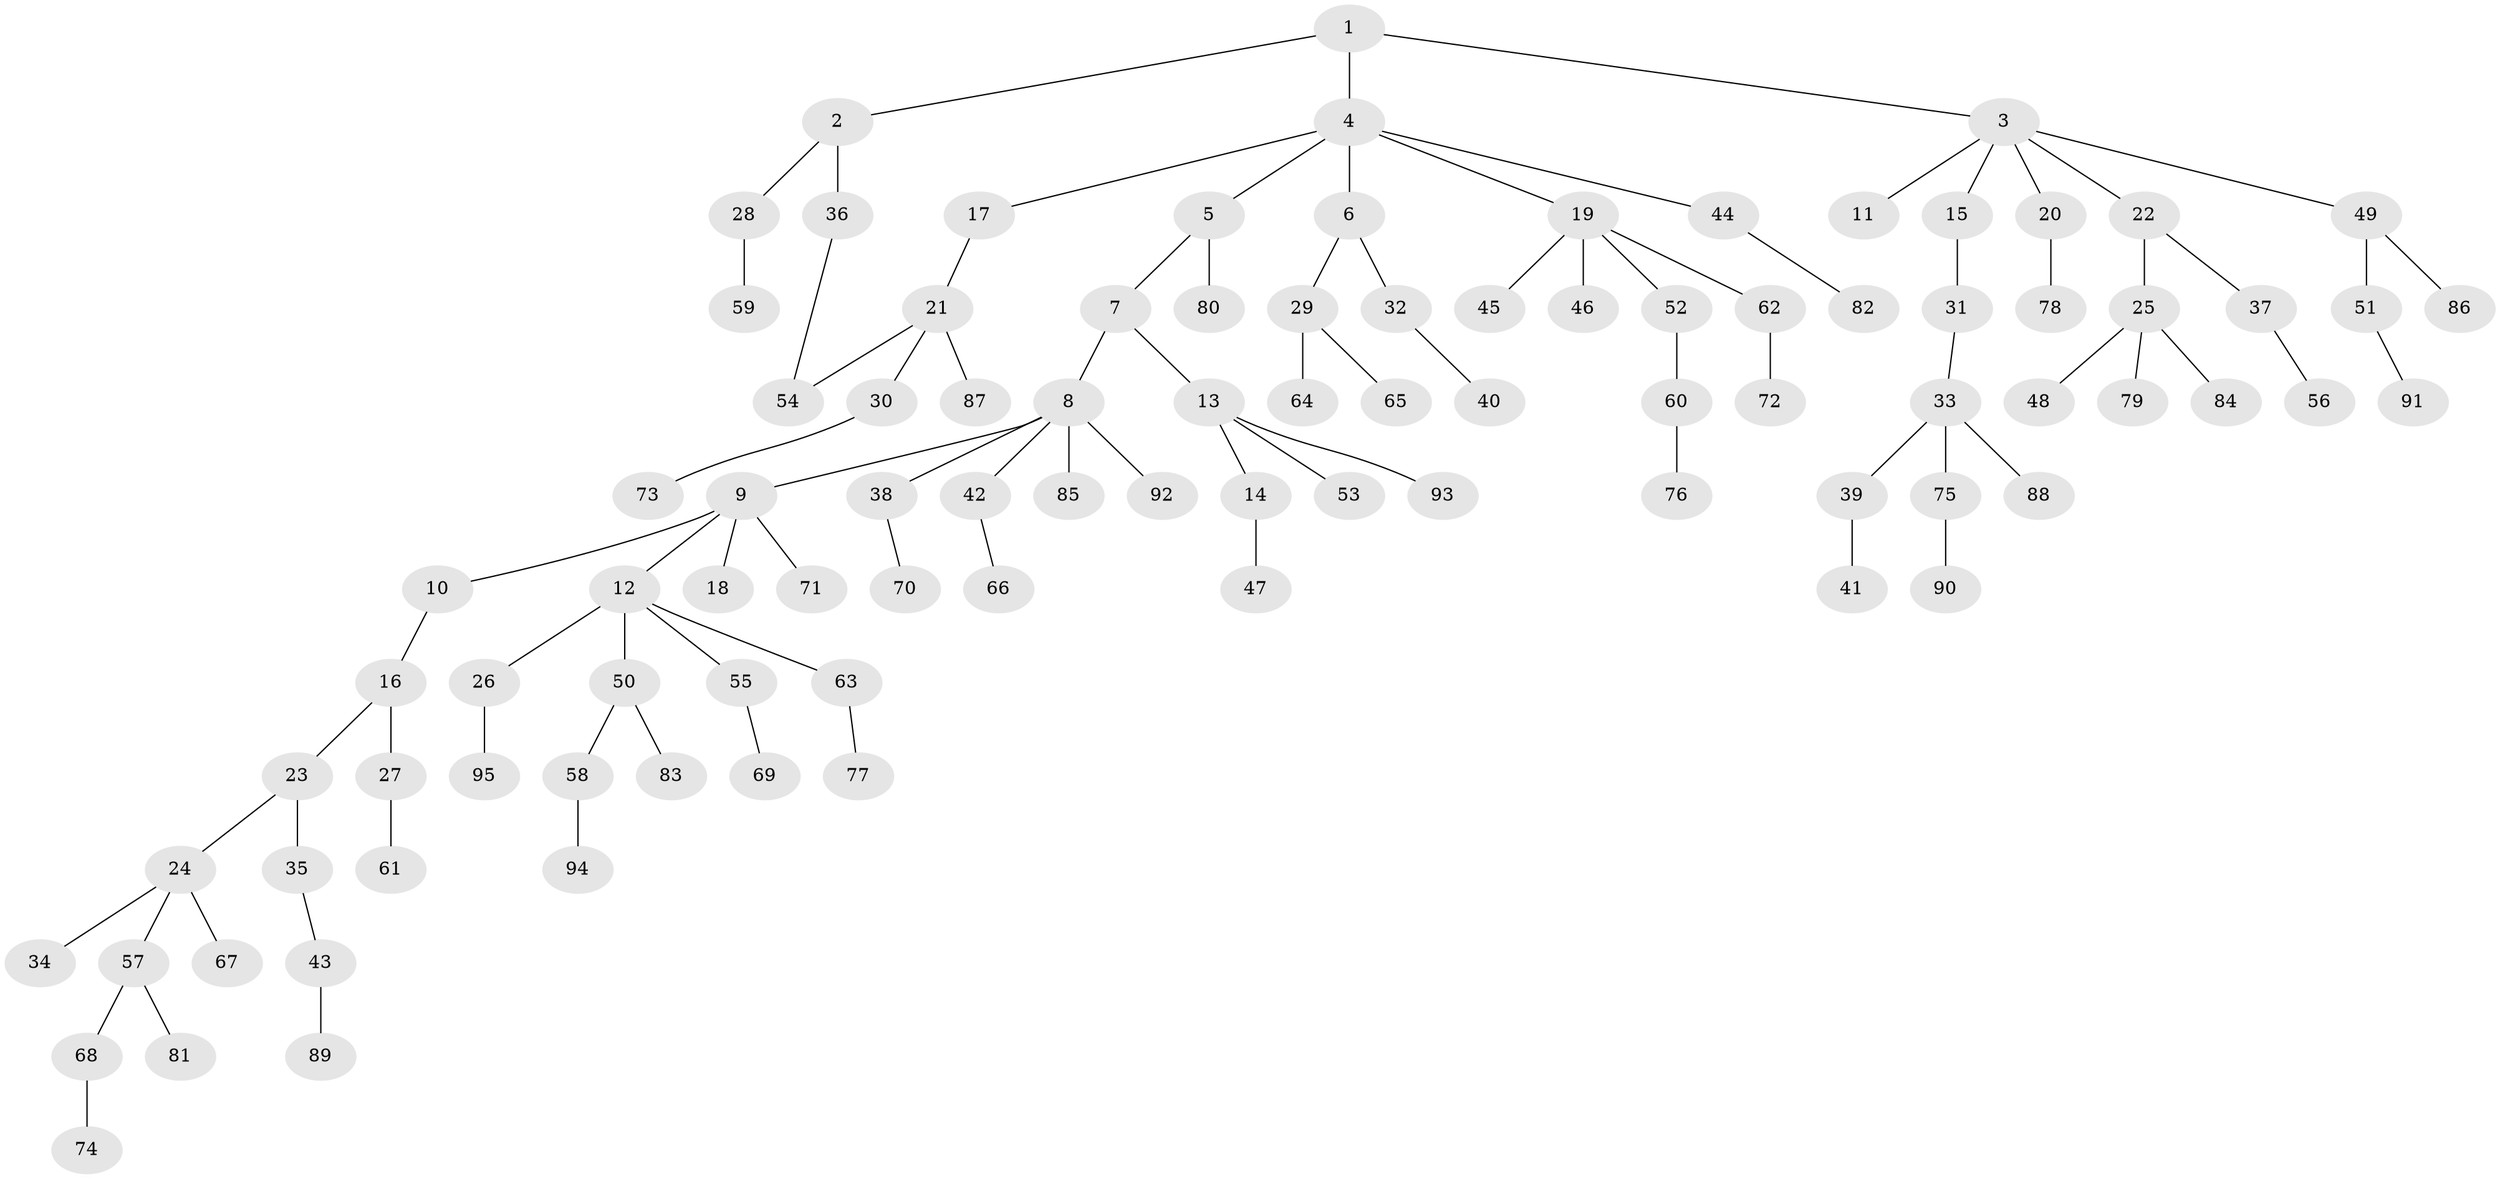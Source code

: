// Generated by graph-tools (version 1.1) at 2025/34/03/09/25 02:34:07]
// undirected, 95 vertices, 95 edges
graph export_dot {
graph [start="1"]
  node [color=gray90,style=filled];
  1;
  2;
  3;
  4;
  5;
  6;
  7;
  8;
  9;
  10;
  11;
  12;
  13;
  14;
  15;
  16;
  17;
  18;
  19;
  20;
  21;
  22;
  23;
  24;
  25;
  26;
  27;
  28;
  29;
  30;
  31;
  32;
  33;
  34;
  35;
  36;
  37;
  38;
  39;
  40;
  41;
  42;
  43;
  44;
  45;
  46;
  47;
  48;
  49;
  50;
  51;
  52;
  53;
  54;
  55;
  56;
  57;
  58;
  59;
  60;
  61;
  62;
  63;
  64;
  65;
  66;
  67;
  68;
  69;
  70;
  71;
  72;
  73;
  74;
  75;
  76;
  77;
  78;
  79;
  80;
  81;
  82;
  83;
  84;
  85;
  86;
  87;
  88;
  89;
  90;
  91;
  92;
  93;
  94;
  95;
  1 -- 2;
  1 -- 3;
  1 -- 4;
  2 -- 28;
  2 -- 36;
  3 -- 11;
  3 -- 15;
  3 -- 20;
  3 -- 22;
  3 -- 49;
  4 -- 5;
  4 -- 6;
  4 -- 17;
  4 -- 19;
  4 -- 44;
  5 -- 7;
  5 -- 80;
  6 -- 29;
  6 -- 32;
  7 -- 8;
  7 -- 13;
  8 -- 9;
  8 -- 38;
  8 -- 42;
  8 -- 85;
  8 -- 92;
  9 -- 10;
  9 -- 12;
  9 -- 18;
  9 -- 71;
  10 -- 16;
  12 -- 26;
  12 -- 50;
  12 -- 55;
  12 -- 63;
  13 -- 14;
  13 -- 53;
  13 -- 93;
  14 -- 47;
  15 -- 31;
  16 -- 23;
  16 -- 27;
  17 -- 21;
  19 -- 45;
  19 -- 46;
  19 -- 52;
  19 -- 62;
  20 -- 78;
  21 -- 30;
  21 -- 54;
  21 -- 87;
  22 -- 25;
  22 -- 37;
  23 -- 24;
  23 -- 35;
  24 -- 34;
  24 -- 57;
  24 -- 67;
  25 -- 48;
  25 -- 79;
  25 -- 84;
  26 -- 95;
  27 -- 61;
  28 -- 59;
  29 -- 64;
  29 -- 65;
  30 -- 73;
  31 -- 33;
  32 -- 40;
  33 -- 39;
  33 -- 75;
  33 -- 88;
  35 -- 43;
  36 -- 54;
  37 -- 56;
  38 -- 70;
  39 -- 41;
  42 -- 66;
  43 -- 89;
  44 -- 82;
  49 -- 51;
  49 -- 86;
  50 -- 58;
  50 -- 83;
  51 -- 91;
  52 -- 60;
  55 -- 69;
  57 -- 68;
  57 -- 81;
  58 -- 94;
  60 -- 76;
  62 -- 72;
  63 -- 77;
  68 -- 74;
  75 -- 90;
}
